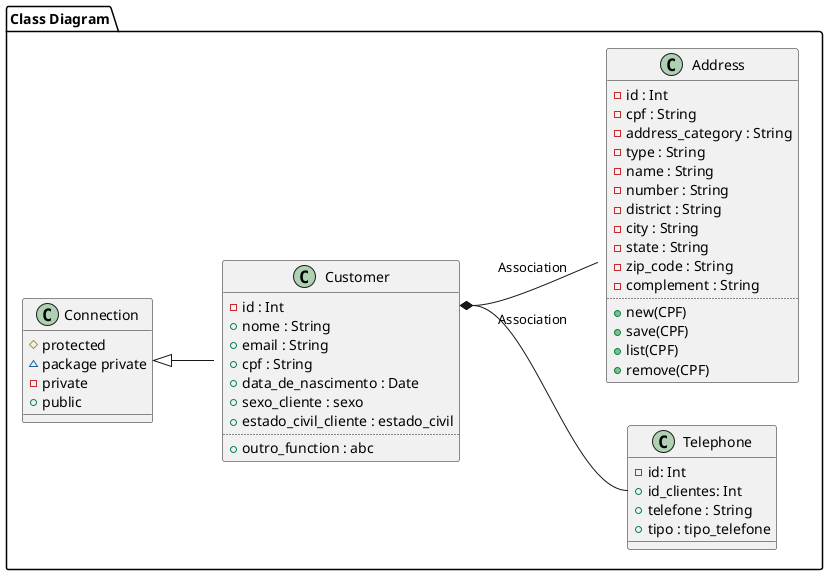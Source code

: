 @startuml Class Diagram old

package "Class Diagram" {
left to right direction

class Customer {
    -id : Int
    +nome : String
    +email : String
    +cpf : String
    +data_de_nascimento : Date
    +sexo_cliente : sexo
    +estado_civil_cliente : estado_civil
    ..
    +outro_function : abc
}

class Telephone {
    -id: Int
    +id_clientes: Int
    +telefone : String
    +tipo : tipo_telefone
}

class Address {
    -id : Int
    -cpf : String
    -address_category : String
    -type : String
    -name : String
    -number : String
    -district : String
    -city : String
    -state : String
    -zip_code : String
    -complement : String
    ..
    +new(CPF)
    +save(CPF)
    +list(CPF)
    +remove(CPF)
}

class Connection {
    #protected
    ~package private
    -private
    +public

}

Customer::id *-- Telephone::id_clientes : Association
Customer::id *-- Address::id_clientes : Association
class Customer extends Connection
}
@enduml